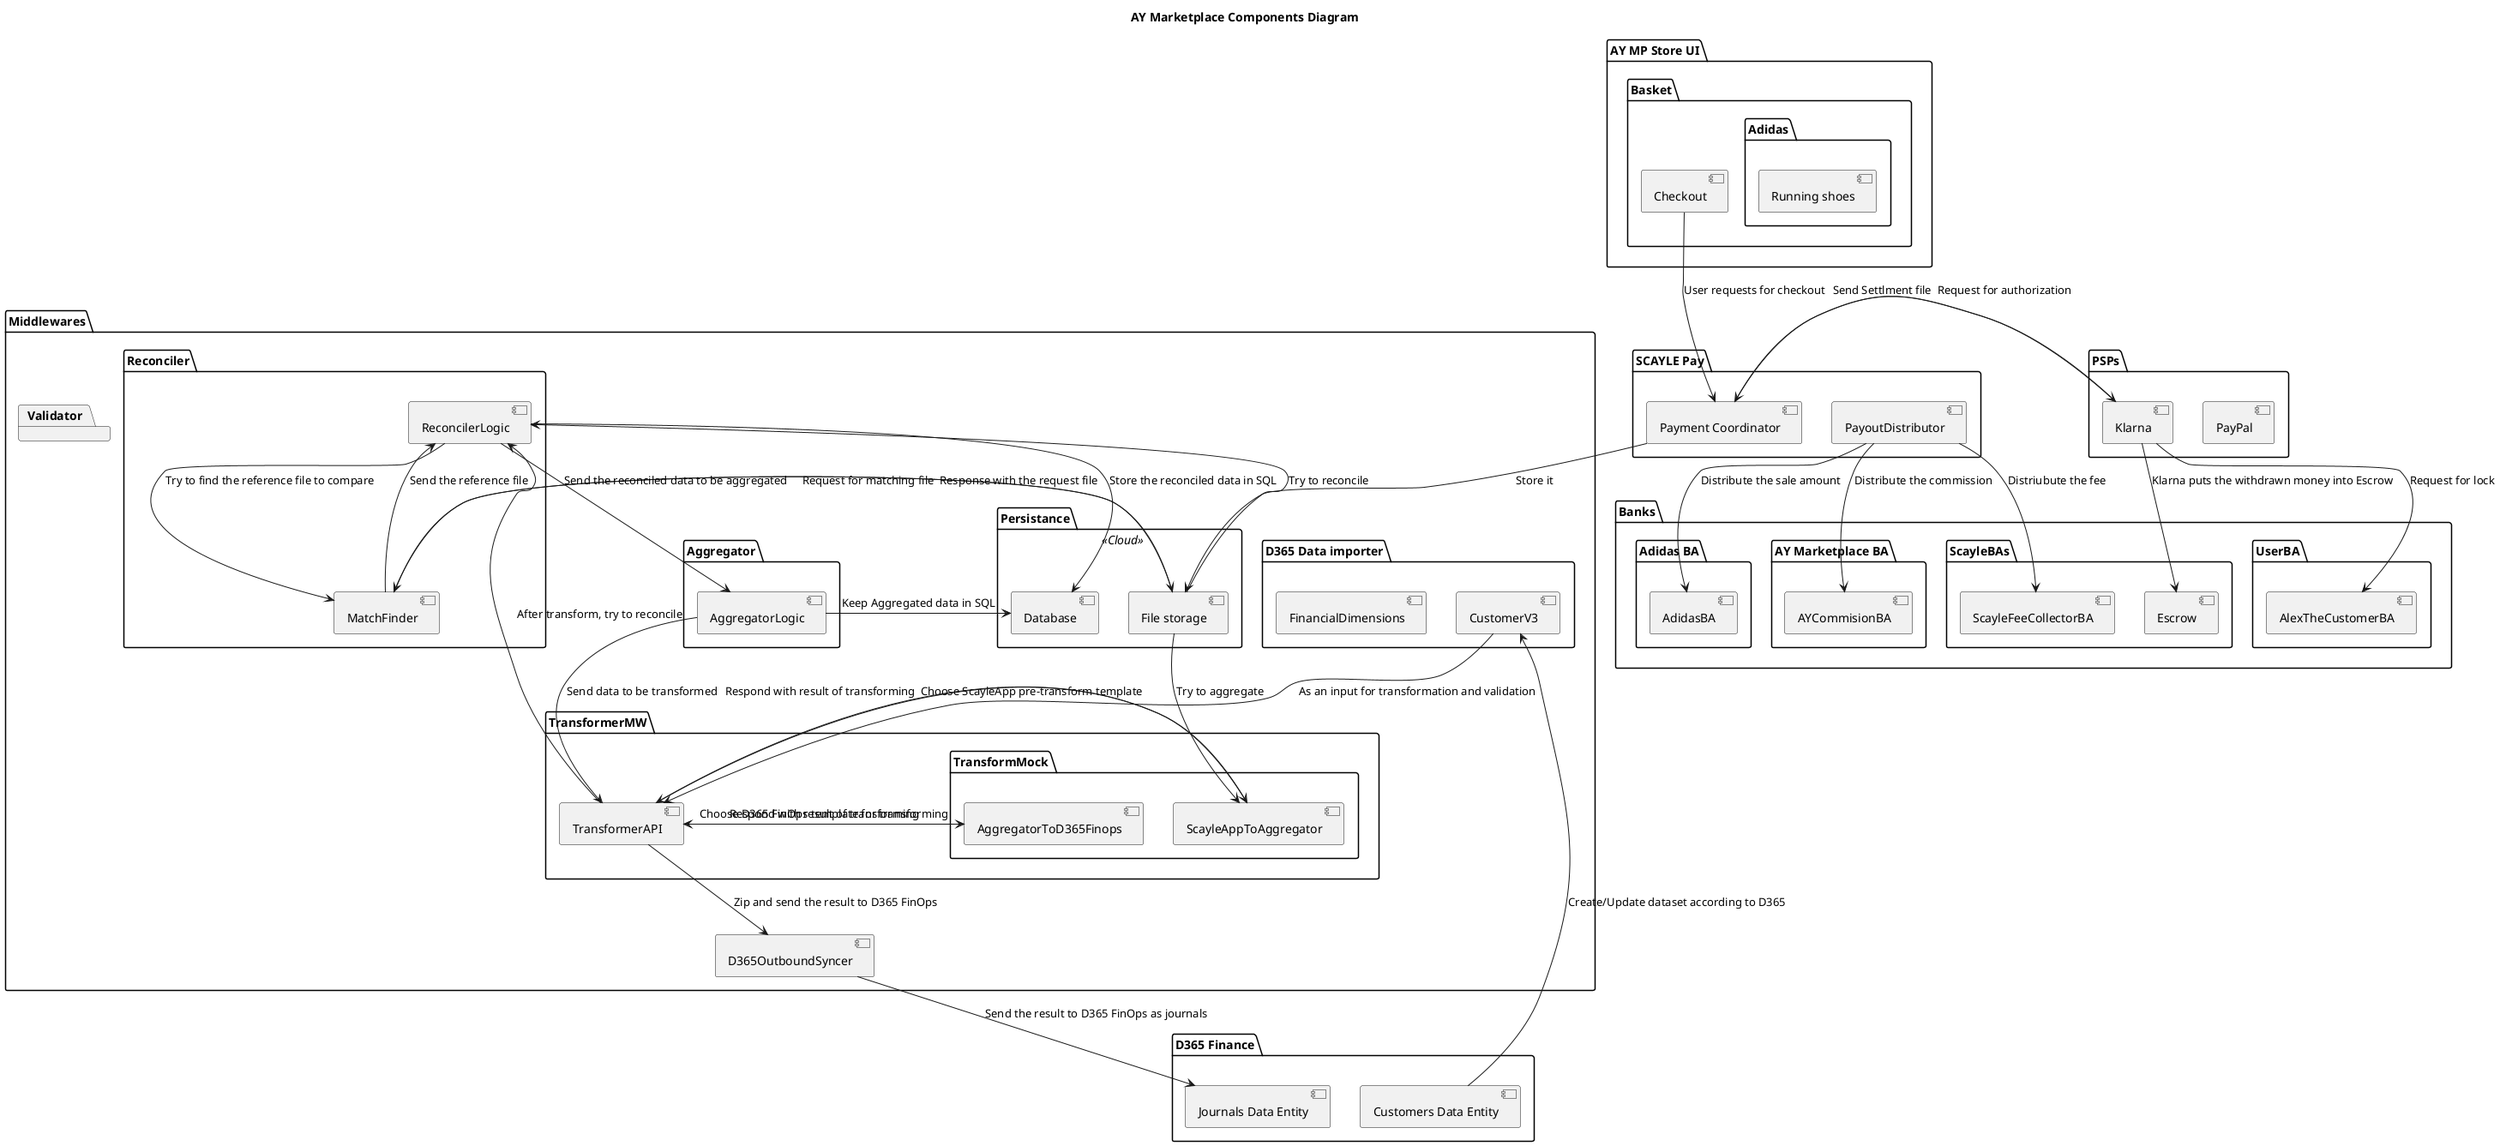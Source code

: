 @startuml
skinparam componentStyle uml2

title AY Marketplace Components Diagram

package "AY MP Store UI" {
    package "Basket" {
        package "Adidas" {
            [Running shoes]
        }
        [Checkout]
    }
}

package "SCAYLE Pay" {
    [Payment Coordinator]
    [PayoutDistributor]
}
package "PSPs" {
        [PayPal]
        [Klarna]
}

package "Middlewares" {
    package "D365 Data importer" {
        [CustomerV3]
        [FinancialDimensions]
    }
    package "Validator" {

    }
    package "Reconciler" {
        [ReconcilerLogic]
        [MatchFinder]
    }
    package "Aggregator" {
        [AggregatorLogic]
    }
    package "TransformerMW" {
        [TransformerAPI]
        package "TransformMock" {
            [ScayleAppToAggregator]
            [AggregatorToD365Finops]
        }
    }

    [D365OutboundSyncer]
    package "Persistance" <<Cloud>>{
        [File storage]
        [Database]
    }
}

package "Banks" {
    package "UserBA" {
        [AlexTheCustomerBA]
    }
    package "ScayleBAs" {
        [Escrow]
        [ScayleFeeCollectorBA]
    }
    package "AY Marketplace BA" {
        [AYCommisionBA]
    }
    package "Adidas BA" {
        [AdidasBA]
    }
}
package "D365 Finance" {
    [Journals Data Entity]
    [Customers Data Entity]
}

[Customers Data Entity] --> [CustomerV3] : Create/Update dataset according to D365
[Checkout] --> [Payment Coordinator] : User requests for checkout
'[Payment Coordinator] --> [PayPal]
[Payment Coordinator] --> [Klarna] : Request for authorization
'[PayPal] --> [AlexTheCustomerBA]
[Klarna] --> [AlexTheCustomerBA] : Request for lock
[Klarna] --> [Payment Coordinator] : Send Settlment file
[Payment Coordinator] --> [File storage]: Store it
[File storage] --> [ScayleAppToAggregator]: Try to aggregate
[File storage] --> [ReconcilerLogic]: Try to reconcile
[ReconcilerLogic] --> [MatchFinder]: Try to find the reference file to compare
[MatchFinder] --> [ReconcilerLogic]: Send the reference file
[MatchFinder] --> [File storage]: Request for matching file
[File storage] --> [MatchFinder]: Response with the request file
[ReconcilerLogic] --> [Database]: Store the reconciled data in SQL
[ReconcilerLogic] --> [AggregatorLogic]: Send the reconciled data to be aggregated
[AggregatorLogic] --> [Database]: Keep Aggregated data in SQL
[AggregatorLogic] --> [TransformerAPI]: Send data to be transformed
[CustomerV3] --> [TransformerAPI]: As an input for transformation and validation
[TransformerAPI] --> [D365OutboundSyncer]: Zip and send the result to D365 FinOps
[TransformerAPI] --> [ReconcilerLogic]: After transform, try to reconcile
[TransformerAPI] -> [AggregatorToD365Finops]: Choose D365 FinOps template for transforming
[AggregatorToD365Finops] --> [TransformerAPI]: Respond with result of transforming
[TransformerAPI] --> [ScayleAppToAggregator]: Choose ScayleApp pre-transform template
[ScayleAppToAggregator] --> [TransformerAPI]: Respond with result of transforming 
[D365OutboundSyncer] --> [Journals Data Entity]: Send the result to D365 FinOps as journals

[Klarna] --> [Escrow]: Klarna puts the withdrawn money into Escrow
[PayoutDistributor] --> [ScayleFeeCollectorBA]: Distriubute the fee
[PayoutDistributor] --> [AYCommisionBA]: Distribute the commission
[PayoutDistributor] --> [AdidasBA]: Distribute the sale amount
@enduml
